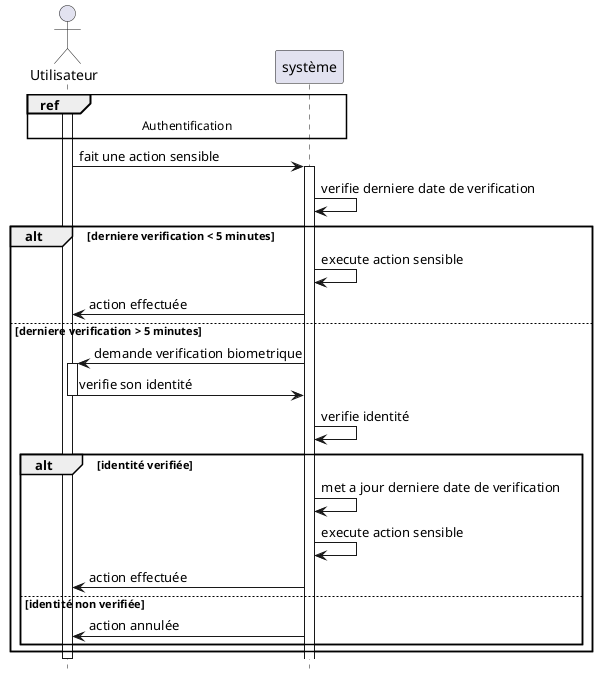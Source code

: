 @startuml verification_biometrique

hide footbox


actor "Utilisateur" as user
participant "système" as system

ref over user, system : Authentification

activate user
user -> system : fait une action sensible
activate system
system -> system : verifie derniere date de verification
alt derniere verification < 5 minutes
    system -> system : execute action sensible
    system -> user : action effectuée
else derniere verification > 5 minutes
    system -> user : demande verification biometrique
    activate user
    user -> system : verifie son identité
    deactivate user
    system -> system : verifie identité
    alt identité verifiée
        system -> system : met a jour derniere date de verification
        system -> system : execute action sensible
        system -> user : action effectuée
    else identité non verifiée
        system -> user : action annulée
    end
end
deactivate user
